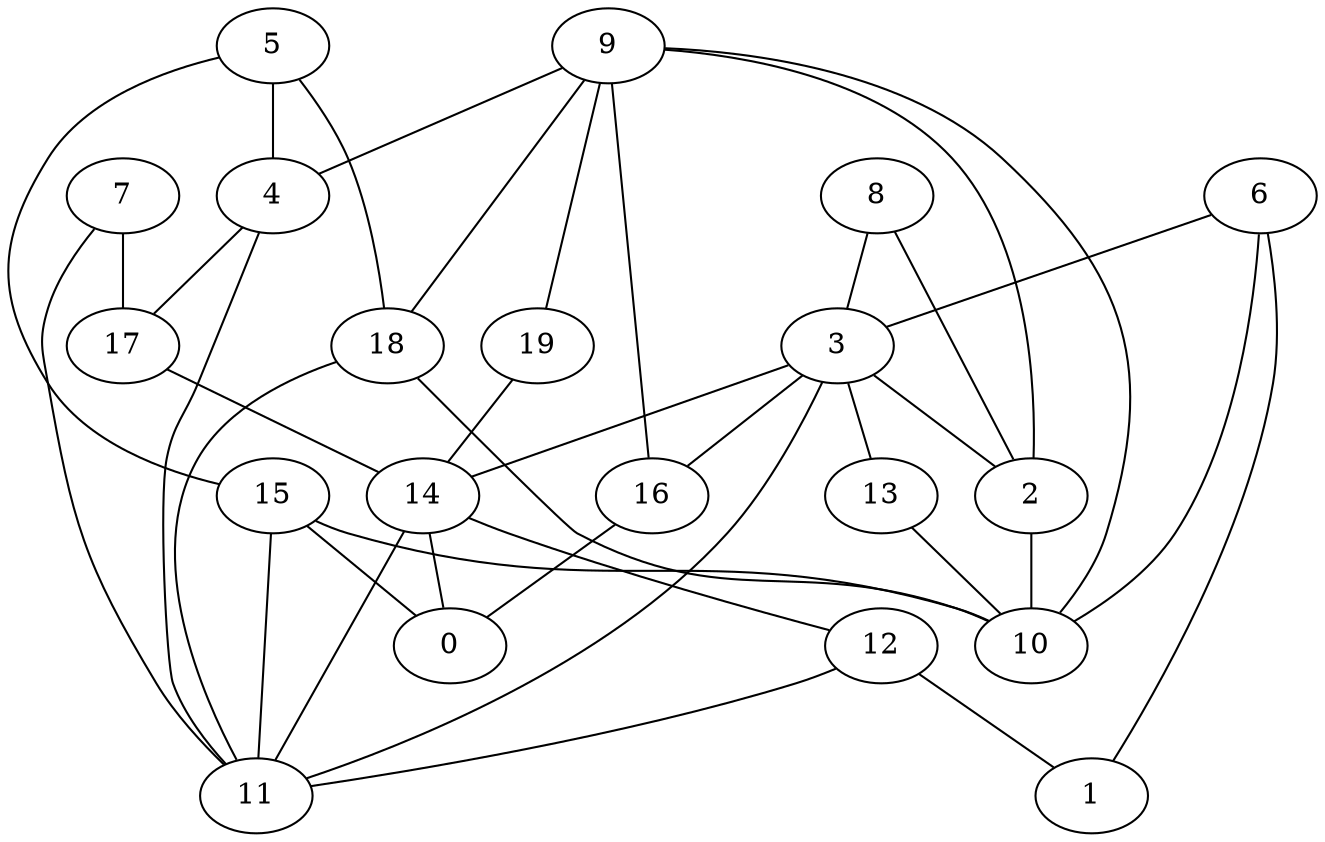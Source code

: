digraph GG_graph {

subgraph G_graph {
edge [color = black]
"12" -> "11" [dir = none]
"12" -> "1" [dir = none]
"19" -> "14" [dir = none]
"6" -> "1" [dir = none]
"6" -> "3" [dir = none]
"6" -> "10" [dir = none]
"5" -> "4" [dir = none]
"5" -> "18" [dir = none]
"5" -> "15" [dir = none]
"16" -> "0" [dir = none]
"3" -> "16" [dir = none]
"3" -> "14" [dir = none]
"3" -> "11" [dir = none]
"3" -> "13" [dir = none]
"3" -> "2" [dir = none]
"13" -> "10" [dir = none]
"15" -> "10" [dir = none]
"15" -> "0" [dir = none]
"15" -> "11" [dir = none]
"8" -> "3" [dir = none]
"8" -> "2" [dir = none]
"2" -> "10" [dir = none]
"4" -> "17" [dir = none]
"4" -> "11" [dir = none]
"18" -> "11" [dir = none]
"18" -> "10" [dir = none]
"9" -> "18" [dir = none]
"9" -> "4" [dir = none]
"9" -> "10" [dir = none]
"9" -> "16" [dir = none]
"9" -> "2" [dir = none]
"9" -> "19" [dir = none]
"17" -> "14" [dir = none]
"7" -> "17" [dir = none]
"7" -> "11" [dir = none]
"14" -> "11" [dir = none]
"14" -> "12" [dir = none]
"14" -> "0" [dir = none]
}

}
